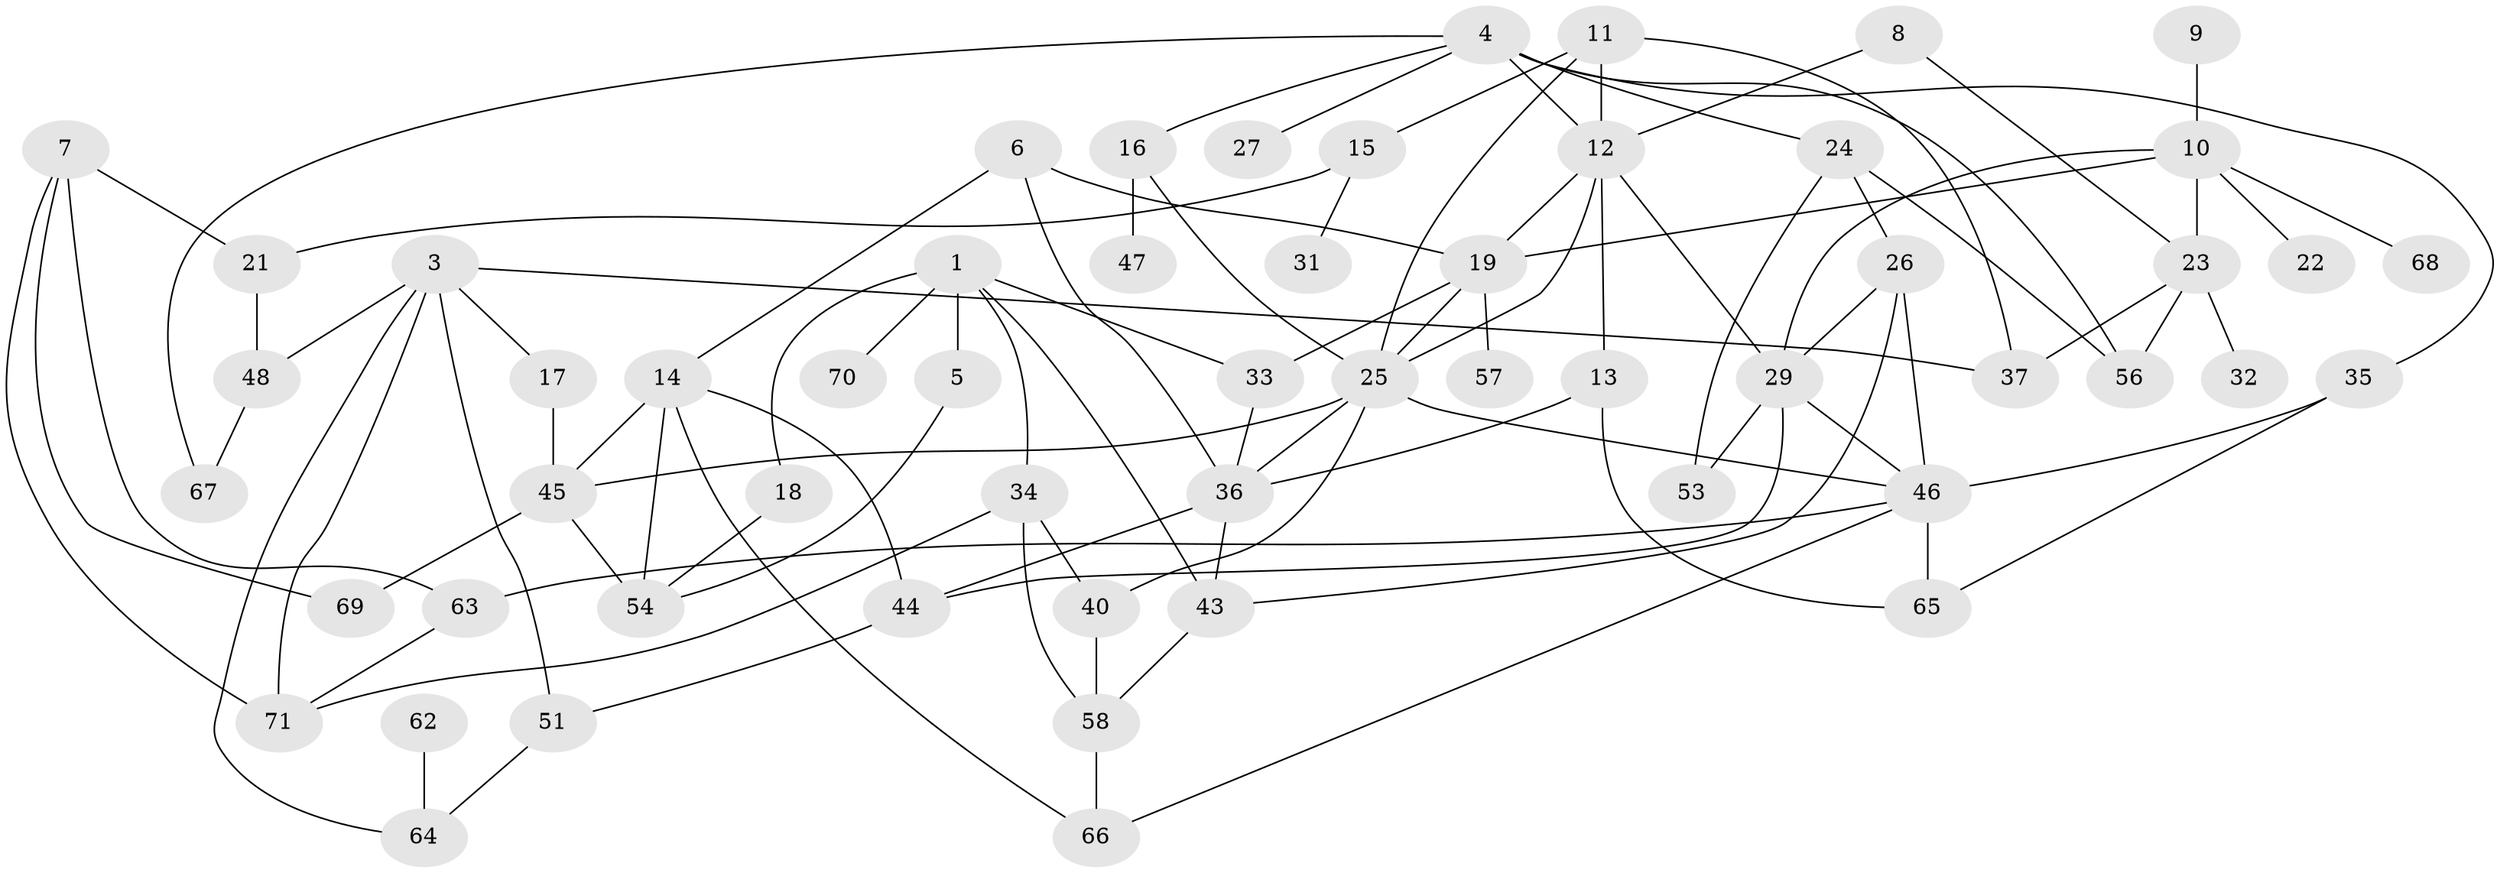 // original degree distribution, {3: 0.25, 0: 0.09722222222222222, 2: 0.20833333333333334, 5: 0.05555555555555555, 1: 0.2222222222222222, 4: 0.14583333333333334, 6: 0.020833333333333332}
// Generated by graph-tools (version 1.1) at 2025/33/03/09/25 02:33:52]
// undirected, 56 vertices, 96 edges
graph export_dot {
graph [start="1"]
  node [color=gray90,style=filled];
  1;
  3;
  4;
  5;
  6;
  7;
  8;
  9;
  10;
  11;
  12;
  13;
  14;
  15;
  16;
  17;
  18;
  19;
  21;
  22;
  23;
  24;
  25;
  26;
  27;
  29;
  31;
  32;
  33;
  34;
  35;
  36;
  37;
  40;
  43;
  44;
  45;
  46;
  47;
  48;
  51;
  53;
  54;
  56;
  57;
  58;
  62;
  63;
  64;
  65;
  66;
  67;
  68;
  69;
  70;
  71;
  1 -- 5 [weight=3.0];
  1 -- 18 [weight=1.0];
  1 -- 33 [weight=1.0];
  1 -- 34 [weight=1.0];
  1 -- 43 [weight=3.0];
  1 -- 70 [weight=1.0];
  3 -- 17 [weight=1.0];
  3 -- 37 [weight=1.0];
  3 -- 48 [weight=1.0];
  3 -- 51 [weight=1.0];
  3 -- 64 [weight=1.0];
  3 -- 71 [weight=1.0];
  4 -- 12 [weight=1.0];
  4 -- 16 [weight=1.0];
  4 -- 24 [weight=1.0];
  4 -- 27 [weight=1.0];
  4 -- 35 [weight=1.0];
  4 -- 56 [weight=1.0];
  4 -- 67 [weight=1.0];
  5 -- 54 [weight=1.0];
  6 -- 14 [weight=1.0];
  6 -- 19 [weight=1.0];
  6 -- 36 [weight=1.0];
  7 -- 21 [weight=1.0];
  7 -- 63 [weight=1.0];
  7 -- 69 [weight=1.0];
  7 -- 71 [weight=1.0];
  8 -- 12 [weight=1.0];
  8 -- 23 [weight=1.0];
  9 -- 10 [weight=1.0];
  10 -- 19 [weight=1.0];
  10 -- 22 [weight=1.0];
  10 -- 23 [weight=1.0];
  10 -- 29 [weight=1.0];
  10 -- 68 [weight=1.0];
  11 -- 12 [weight=1.0];
  11 -- 15 [weight=1.0];
  11 -- 25 [weight=1.0];
  11 -- 37 [weight=1.0];
  12 -- 13 [weight=1.0];
  12 -- 19 [weight=1.0];
  12 -- 25 [weight=1.0];
  12 -- 29 [weight=1.0];
  13 -- 36 [weight=1.0];
  13 -- 65 [weight=1.0];
  14 -- 44 [weight=1.0];
  14 -- 45 [weight=1.0];
  14 -- 54 [weight=1.0];
  14 -- 66 [weight=1.0];
  15 -- 21 [weight=1.0];
  15 -- 31 [weight=1.0];
  16 -- 25 [weight=1.0];
  16 -- 47 [weight=1.0];
  17 -- 45 [weight=1.0];
  18 -- 54 [weight=1.0];
  19 -- 25 [weight=1.0];
  19 -- 33 [weight=1.0];
  19 -- 57 [weight=2.0];
  21 -- 48 [weight=1.0];
  23 -- 32 [weight=1.0];
  23 -- 37 [weight=1.0];
  23 -- 56 [weight=1.0];
  24 -- 26 [weight=2.0];
  24 -- 53 [weight=1.0];
  24 -- 56 [weight=1.0];
  25 -- 36 [weight=1.0];
  25 -- 40 [weight=1.0];
  25 -- 45 [weight=1.0];
  25 -- 46 [weight=1.0];
  26 -- 29 [weight=1.0];
  26 -- 43 [weight=1.0];
  26 -- 46 [weight=1.0];
  29 -- 44 [weight=1.0];
  29 -- 46 [weight=1.0];
  29 -- 53 [weight=1.0];
  33 -- 36 [weight=1.0];
  34 -- 40 [weight=1.0];
  34 -- 58 [weight=1.0];
  34 -- 71 [weight=1.0];
  35 -- 46 [weight=1.0];
  35 -- 65 [weight=1.0];
  36 -- 43 [weight=1.0];
  36 -- 44 [weight=1.0];
  40 -- 58 [weight=1.0];
  43 -- 58 [weight=1.0];
  44 -- 51 [weight=1.0];
  45 -- 54 [weight=1.0];
  45 -- 69 [weight=1.0];
  46 -- 63 [weight=1.0];
  46 -- 65 [weight=1.0];
  46 -- 66 [weight=1.0];
  48 -- 67 [weight=1.0];
  51 -- 64 [weight=1.0];
  58 -- 66 [weight=1.0];
  62 -- 64 [weight=1.0];
  63 -- 71 [weight=1.0];
}
